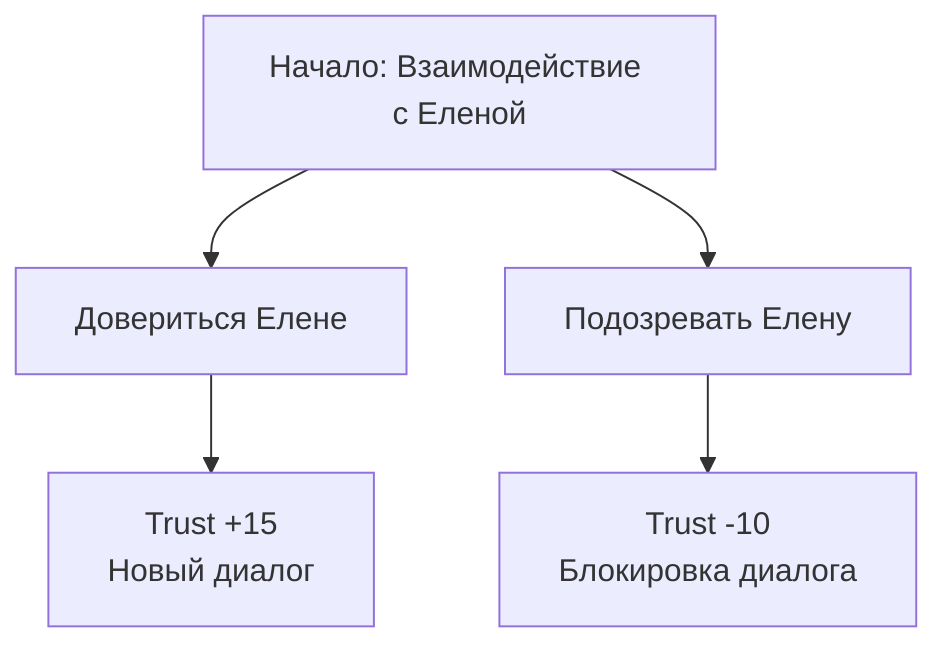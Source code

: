 %% Динамика отношений с Еленой
%% Влияние выборов на trust и доступность диалогов.
graph TD
    A[Начало: Взаимодействие с Еленой] --> B[Довериться Елене]
    A --> C[Подозревать Елену]
    B --> D[Trust +15<br>Новый диалог]
    C --> E[Trust -10<br>Блокировка диалога]